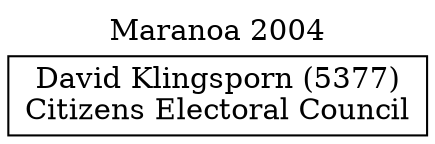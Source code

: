 // House preference flow
digraph "David Klingsporn (5377)_Maranoa_2004" {
	graph [label="Maranoa 2004" labelloc=t mclimit=10]
	node [shape=box]
	"David Klingsporn (5377)" [label="David Klingsporn (5377)
Citizens Electoral Council"]
}
